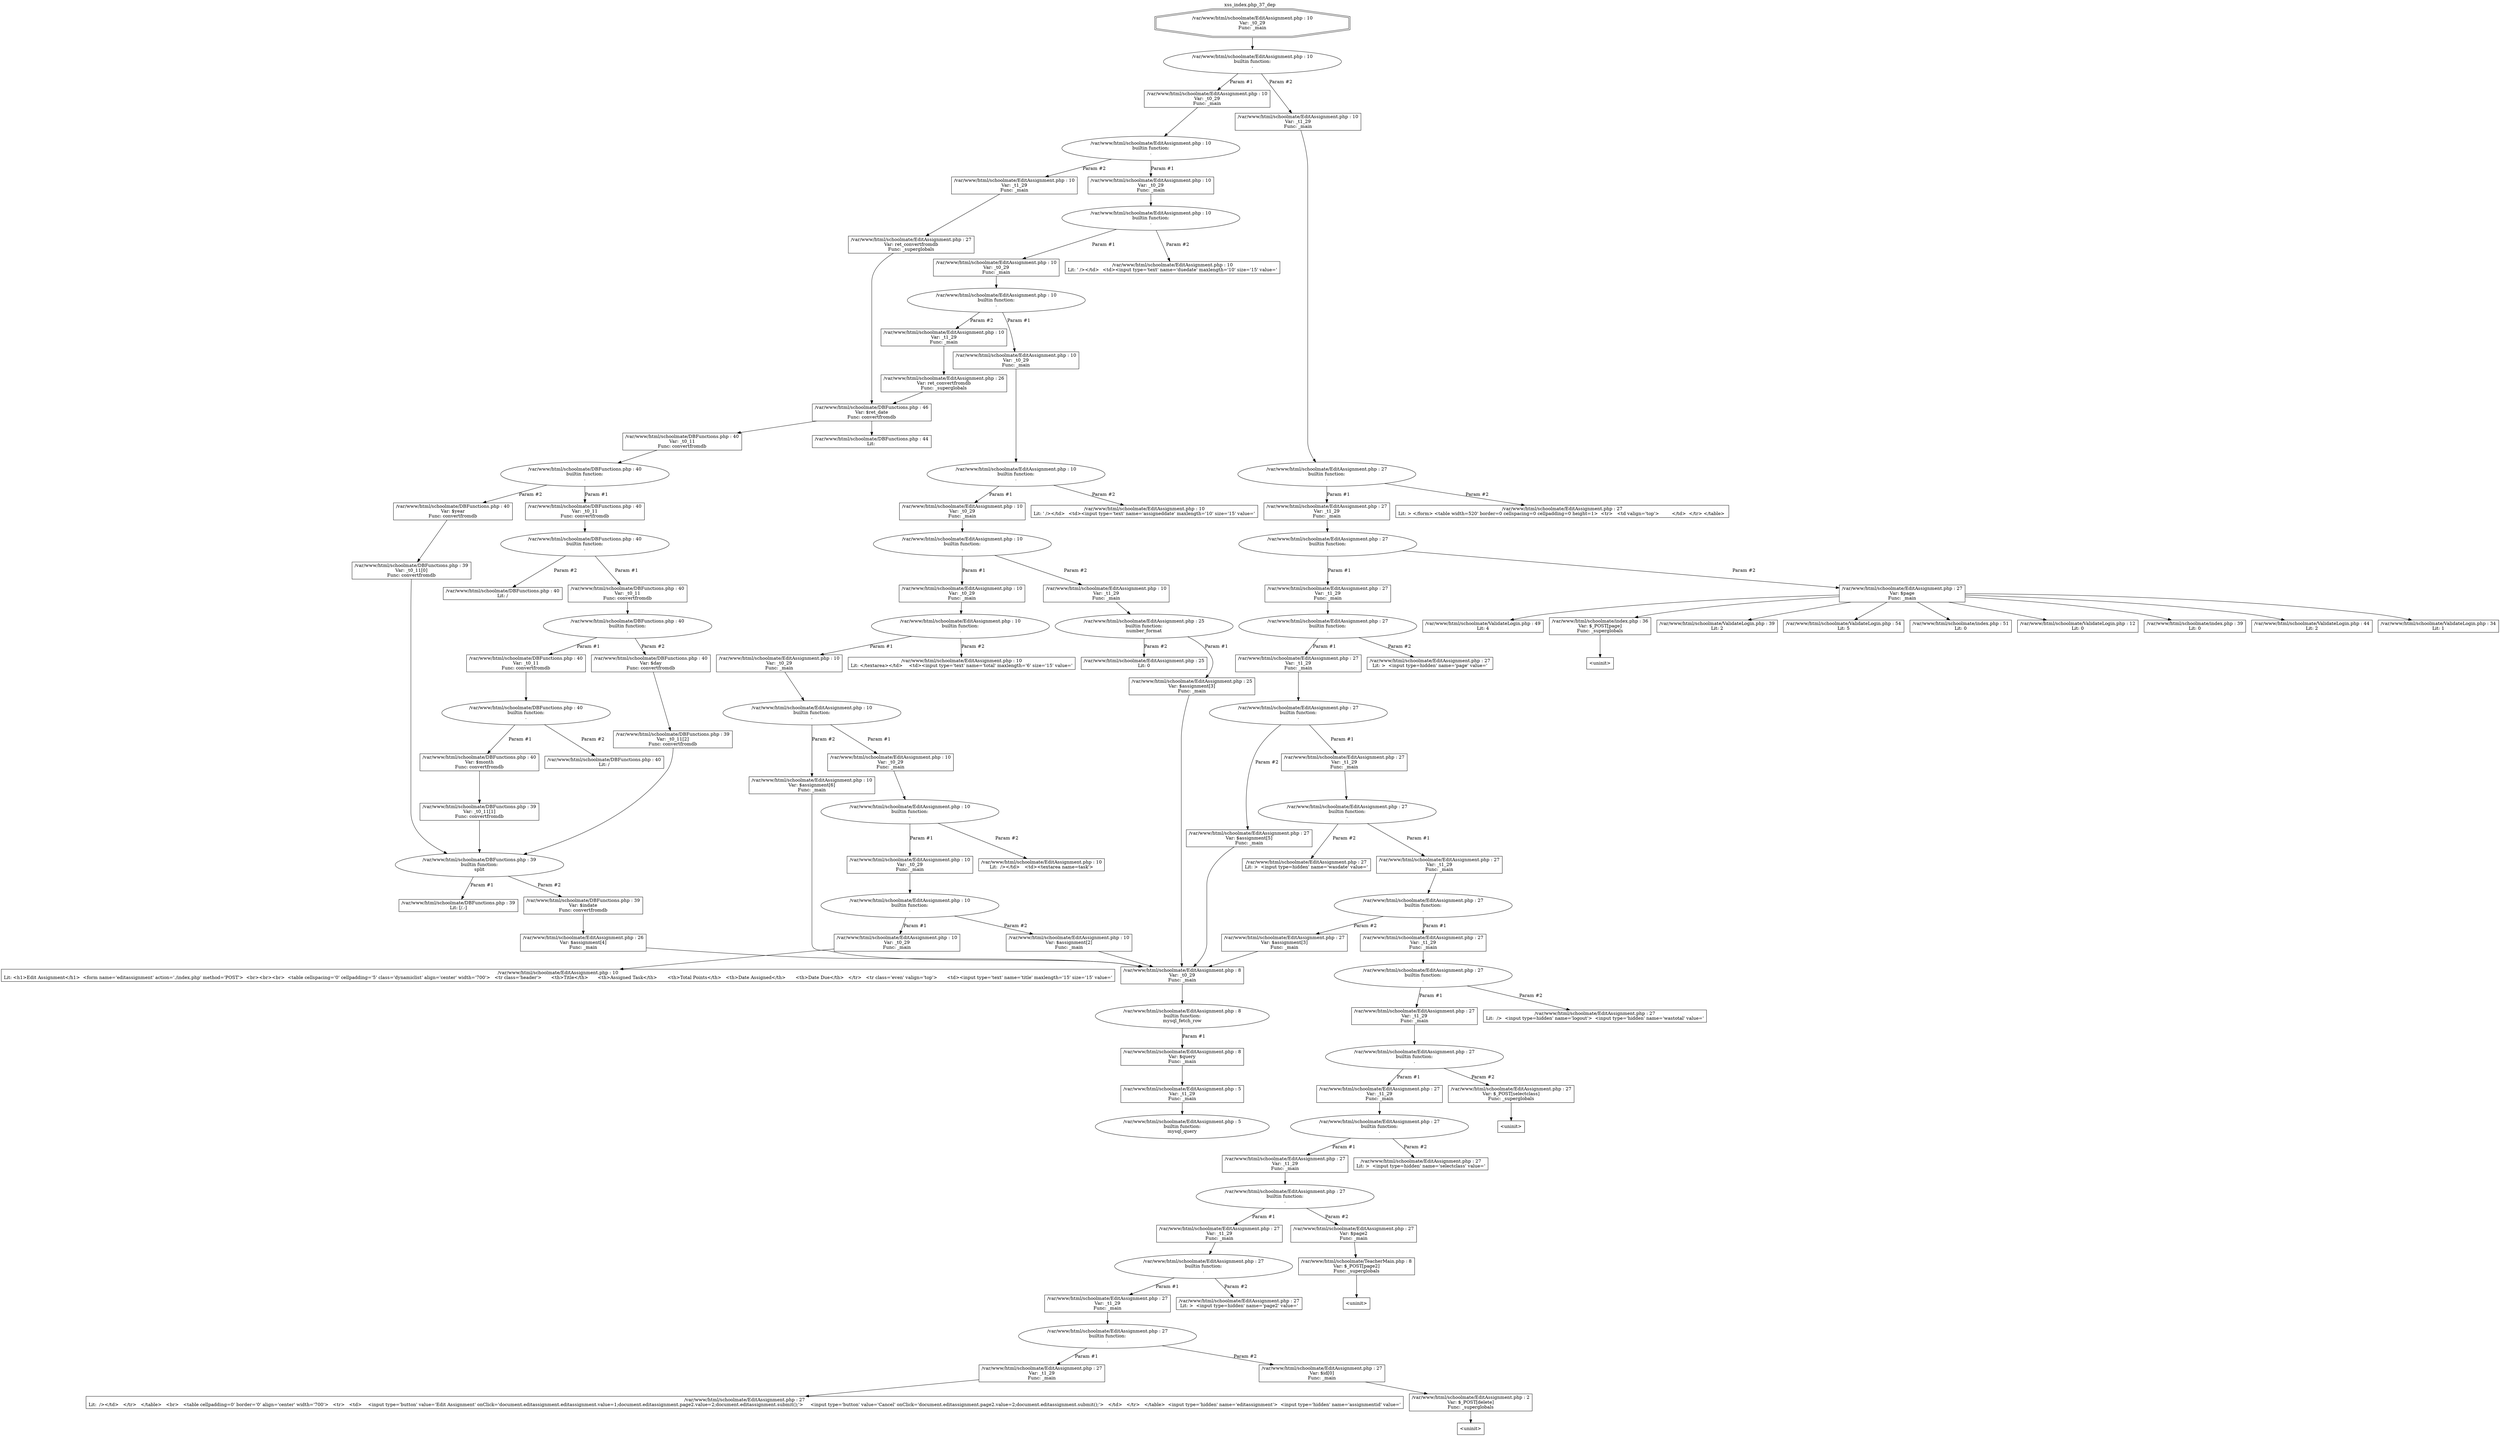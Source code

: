 digraph cfg {
  label="xss_index.php_37_dep";
  labelloc=t;
  n1 [shape=doubleoctagon, label="/var/www/html/schoolmate/EditAssignment.php : 10\nVar: _t0_29\nFunc: _main\n"];
  n2 [shape=ellipse, label="/var/www/html/schoolmate/EditAssignment.php : 10\nbuiltin function:\n.\n"];
  n3 [shape=box, label="/var/www/html/schoolmate/EditAssignment.php : 10\nVar: _t0_29\nFunc: _main\n"];
  n4 [shape=ellipse, label="/var/www/html/schoolmate/EditAssignment.php : 10\nbuiltin function:\n.\n"];
  n5 [shape=box, label="/var/www/html/schoolmate/EditAssignment.php : 10\nVar: _t0_29\nFunc: _main\n"];
  n6 [shape=ellipse, label="/var/www/html/schoolmate/EditAssignment.php : 10\nbuiltin function:\n.\n"];
  n7 [shape=box, label="/var/www/html/schoolmate/EditAssignment.php : 10\nVar: _t0_29\nFunc: _main\n"];
  n8 [shape=ellipse, label="/var/www/html/schoolmate/EditAssignment.php : 10\nbuiltin function:\n.\n"];
  n9 [shape=box, label="/var/www/html/schoolmate/EditAssignment.php : 10\nVar: _t0_29\nFunc: _main\n"];
  n10 [shape=ellipse, label="/var/www/html/schoolmate/EditAssignment.php : 10\nbuiltin function:\n.\n"];
  n11 [shape=box, label="/var/www/html/schoolmate/EditAssignment.php : 10\nVar: _t0_29\nFunc: _main\n"];
  n12 [shape=ellipse, label="/var/www/html/schoolmate/EditAssignment.php : 10\nbuiltin function:\n.\n"];
  n13 [shape=box, label="/var/www/html/schoolmate/EditAssignment.php : 10\nVar: _t0_29\nFunc: _main\n"];
  n14 [shape=ellipse, label="/var/www/html/schoolmate/EditAssignment.php : 10\nbuiltin function:\n.\n"];
  n15 [shape=box, label="/var/www/html/schoolmate/EditAssignment.php : 10\nVar: _t0_29\nFunc: _main\n"];
  n16 [shape=ellipse, label="/var/www/html/schoolmate/EditAssignment.php : 10\nbuiltin function:\n.\n"];
  n17 [shape=box, label="/var/www/html/schoolmate/EditAssignment.php : 10\nVar: _t0_29\nFunc: _main\n"];
  n18 [shape=ellipse, label="/var/www/html/schoolmate/EditAssignment.php : 10\nbuiltin function:\n.\n"];
  n19 [shape=box, label="/var/www/html/schoolmate/EditAssignment.php : 10\nVar: _t0_29\nFunc: _main\n"];
  n20 [shape=ellipse, label="/var/www/html/schoolmate/EditAssignment.php : 10\nbuiltin function:\n.\n"];
  n21 [shape=box, label="/var/www/html/schoolmate/EditAssignment.php : 10\nVar: _t0_29\nFunc: _main\n"];
  n22 [shape=box, label="/var/www/html/schoolmate/EditAssignment.php : 10\nLit: <h1>Edit Assignment</h1>  <form name='editassignment' action='./index.php' method='POST'>  <br><br><br>  <table cellspacing='0' cellpadding='5' class='dynamiclist' align='center' width='700'>   <tr class='header'>	<th>Title</th>	<th>Assigned Task</th>	<th>Total Points</th>	<th>Date Assigned</th>	<th>Date Due</th>   </tr>   <tr class='even' valign='top'>	<td><input type='text' name='title' maxlength='15' size='15' value='\n"];
  n23 [shape=box, label="/var/www/html/schoolmate/EditAssignment.php : 10\nVar: $assignment[2]\nFunc: _main\n"];
  n24 [shape=box, label="/var/www/html/schoolmate/EditAssignment.php : 8\nVar: _t0_29\nFunc: _main\n"];
  n25 [shape=ellipse, label="/var/www/html/schoolmate/EditAssignment.php : 8\nbuiltin function:\nmysql_fetch_row\n"];
  n26 [shape=box, label="/var/www/html/schoolmate/EditAssignment.php : 8\nVar: $query\nFunc: _main\n"];
  n27 [shape=box, label="/var/www/html/schoolmate/EditAssignment.php : 5\nVar: _t1_29\nFunc: _main\n"];
  n28 [shape=ellipse, label="/var/www/html/schoolmate/EditAssignment.php : 5\nbuiltin function:\nmysql_query\n"];
  n29 [shape=box, label="/var/www/html/schoolmate/EditAssignment.php : 10\nLit:  /></td>	<td><textarea name=task'>\n"];
  n30 [shape=box, label="/var/www/html/schoolmate/EditAssignment.php : 10\nVar: $assignment[6]\nFunc: _main\n"];
  n31 [shape=box, label="/var/www/html/schoolmate/EditAssignment.php : 10\nLit: </textarea></td>	<td><input type='text' name='total' maxlength='6' size='15' value='\n"];
  n32 [shape=box, label="/var/www/html/schoolmate/EditAssignment.php : 10\nVar: _t1_29\nFunc: _main\n"];
  n33 [shape=ellipse, label="/var/www/html/schoolmate/EditAssignment.php : 25\nbuiltin function:\nnumber_format\n"];
  n34 [shape=box, label="/var/www/html/schoolmate/EditAssignment.php : 25\nVar: $assignment[3]\nFunc: _main\n"];
  n35 [shape=box, label="/var/www/html/schoolmate/EditAssignment.php : 25\nLit: 0\n"];
  n36 [shape=box, label="/var/www/html/schoolmate/EditAssignment.php : 10\nLit: ' /></td>	<td><input type='text' name='assigneddate' maxlength='10' size='15' value='\n"];
  n37 [shape=box, label="/var/www/html/schoolmate/EditAssignment.php : 10\nVar: _t1_29\nFunc: _main\n"];
  n38 [shape=box, label="/var/www/html/schoolmate/EditAssignment.php : 26\nVar: ret_convertfromdb\nFunc: _superglobals\n"];
  n39 [shape=box, label="/var/www/html/schoolmate/DBFunctions.php : 46\nVar: $ret_date\nFunc: convertfromdb\n"];
  n40 [shape=box, label="/var/www/html/schoolmate/DBFunctions.php : 44\nLit: \n"];
  n41 [shape=box, label="/var/www/html/schoolmate/DBFunctions.php : 40\nVar: _t0_11\nFunc: convertfromdb\n"];
  n42 [shape=ellipse, label="/var/www/html/schoolmate/DBFunctions.php : 40\nbuiltin function:\n.\n"];
  n43 [shape=box, label="/var/www/html/schoolmate/DBFunctions.php : 40\nVar: _t0_11\nFunc: convertfromdb\n"];
  n44 [shape=ellipse, label="/var/www/html/schoolmate/DBFunctions.php : 40\nbuiltin function:\n.\n"];
  n45 [shape=box, label="/var/www/html/schoolmate/DBFunctions.php : 40\nVar: _t0_11\nFunc: convertfromdb\n"];
  n46 [shape=ellipse, label="/var/www/html/schoolmate/DBFunctions.php : 40\nbuiltin function:\n.\n"];
  n47 [shape=box, label="/var/www/html/schoolmate/DBFunctions.php : 40\nVar: _t0_11\nFunc: convertfromdb\n"];
  n48 [shape=ellipse, label="/var/www/html/schoolmate/DBFunctions.php : 40\nbuiltin function:\n.\n"];
  n49 [shape=box, label="/var/www/html/schoolmate/DBFunctions.php : 40\nVar: $month\nFunc: convertfromdb\n"];
  n50 [shape=box, label="/var/www/html/schoolmate/DBFunctions.php : 39\nVar: _t0_11[1]\nFunc: convertfromdb\n"];
  n51 [shape=ellipse, label="/var/www/html/schoolmate/DBFunctions.php : 39\nbuiltin function:\nsplit\n"];
  n52 [shape=box, label="/var/www/html/schoolmate/DBFunctions.php : 39\nLit: [/.-]\n"];
  n53 [shape=box, label="/var/www/html/schoolmate/DBFunctions.php : 39\nVar: $indate\nFunc: convertfromdb\n"];
  n54 [shape=box, label="/var/www/html/schoolmate/EditAssignment.php : 26\nVar: $assignment[4]\nFunc: _main\n"];
  n55 [shape=box, label="/var/www/html/schoolmate/DBFunctions.php : 40\nLit: /\n"];
  n56 [shape=box, label="/var/www/html/schoolmate/DBFunctions.php : 40\nVar: $day\nFunc: convertfromdb\n"];
  n57 [shape=box, label="/var/www/html/schoolmate/DBFunctions.php : 39\nVar: _t0_11[2]\nFunc: convertfromdb\n"];
  n58 [shape=box, label="/var/www/html/schoolmate/DBFunctions.php : 40\nLit: /\n"];
  n59 [shape=box, label="/var/www/html/schoolmate/DBFunctions.php : 40\nVar: $year\nFunc: convertfromdb\n"];
  n60 [shape=box, label="/var/www/html/schoolmate/DBFunctions.php : 39\nVar: _t0_11[0]\nFunc: convertfromdb\n"];
  n61 [shape=box, label="/var/www/html/schoolmate/EditAssignment.php : 10\nLit: ' /></td>	<td><input type='text' name='duedate' maxlength='10' size='15' value='\n"];
  n62 [shape=box, label="/var/www/html/schoolmate/EditAssignment.php : 10\nVar: _t1_29\nFunc: _main\n"];
  n63 [shape=box, label="/var/www/html/schoolmate/EditAssignment.php : 27\nVar: ret_convertfromdb\nFunc: _superglobals\n"];
  n64 [shape=box, label="/var/www/html/schoolmate/EditAssignment.php : 10\nVar: _t1_29\nFunc: _main\n"];
  n65 [shape=ellipse, label="/var/www/html/schoolmate/EditAssignment.php : 27\nbuiltin function:\n.\n"];
  n66 [shape=box, label="/var/www/html/schoolmate/EditAssignment.php : 27\nVar: _t1_29\nFunc: _main\n"];
  n67 [shape=ellipse, label="/var/www/html/schoolmate/EditAssignment.php : 27\nbuiltin function:\n.\n"];
  n68 [shape=box, label="/var/www/html/schoolmate/EditAssignment.php : 27\nVar: _t1_29\nFunc: _main\n"];
  n69 [shape=ellipse, label="/var/www/html/schoolmate/EditAssignment.php : 27\nbuiltin function:\n.\n"];
  n70 [shape=box, label="/var/www/html/schoolmate/EditAssignment.php : 27\nVar: _t1_29\nFunc: _main\n"];
  n71 [shape=ellipse, label="/var/www/html/schoolmate/EditAssignment.php : 27\nbuiltin function:\n.\n"];
  n72 [shape=box, label="/var/www/html/schoolmate/EditAssignment.php : 27\nVar: _t1_29\nFunc: _main\n"];
  n73 [shape=ellipse, label="/var/www/html/schoolmate/EditAssignment.php : 27\nbuiltin function:\n.\n"];
  n74 [shape=box, label="/var/www/html/schoolmate/EditAssignment.php : 27\nVar: _t1_29\nFunc: _main\n"];
  n75 [shape=ellipse, label="/var/www/html/schoolmate/EditAssignment.php : 27\nbuiltin function:\n.\n"];
  n76 [shape=box, label="/var/www/html/schoolmate/EditAssignment.php : 27\nVar: _t1_29\nFunc: _main\n"];
  n77 [shape=ellipse, label="/var/www/html/schoolmate/EditAssignment.php : 27\nbuiltin function:\n.\n"];
  n78 [shape=box, label="/var/www/html/schoolmate/EditAssignment.php : 27\nVar: _t1_29\nFunc: _main\n"];
  n79 [shape=ellipse, label="/var/www/html/schoolmate/EditAssignment.php : 27\nbuiltin function:\n.\n"];
  n80 [shape=box, label="/var/www/html/schoolmate/EditAssignment.php : 27\nVar: _t1_29\nFunc: _main\n"];
  n81 [shape=ellipse, label="/var/www/html/schoolmate/EditAssignment.php : 27\nbuiltin function:\n.\n"];
  n82 [shape=box, label="/var/www/html/schoolmate/EditAssignment.php : 27\nVar: _t1_29\nFunc: _main\n"];
  n83 [shape=ellipse, label="/var/www/html/schoolmate/EditAssignment.php : 27\nbuiltin function:\n.\n"];
  n84 [shape=box, label="/var/www/html/schoolmate/EditAssignment.php : 27\nVar: _t1_29\nFunc: _main\n"];
  n85 [shape=ellipse, label="/var/www/html/schoolmate/EditAssignment.php : 27\nbuiltin function:\n.\n"];
  n86 [shape=box, label="/var/www/html/schoolmate/EditAssignment.php : 27\nVar: _t1_29\nFunc: _main\n"];
  n87 [shape=ellipse, label="/var/www/html/schoolmate/EditAssignment.php : 27\nbuiltin function:\n.\n"];
  n88 [shape=box, label="/var/www/html/schoolmate/EditAssignment.php : 27\nVar: _t1_29\nFunc: _main\n"];
  n89 [shape=box, label="/var/www/html/schoolmate/EditAssignment.php : 27\nLit:  /></td>   </tr>   </table>   <br>   <table cellpadding=0' border='0' align='center' width='700'>   <tr>   <td>	<input type='button' value='Edit Assignment' onClick='document.editassignment.editassignment.value=1;document.editassignment.page2.value=2;document.editassignment.submit();'>	<input type='button' value='Cancel' onClick='document.editassignment.page2.value=2;document.editassignment.submit();'>   </td>   </tr>   </table>  <input type='hidden' name='editassignment'>  <input type='hidden' name='assignmentid' value='\n"];
  n90 [shape=box, label="/var/www/html/schoolmate/EditAssignment.php : 27\nVar: $id[0]\nFunc: _main\n"];
  n91 [shape=box, label="/var/www/html/schoolmate/EditAssignment.php : 2\nVar: $_POST[delete]\nFunc: _superglobals\n"];
  n92 [shape=box, label="<uninit>"];
  n93 [shape=box, label="/var/www/html/schoolmate/EditAssignment.php : 27\nLit: >  <input type=hidden' name='page2' value='\n"];
  n94 [shape=box, label="/var/www/html/schoolmate/EditAssignment.php : 27\nVar: $page2\nFunc: _main\n"];
  n95 [shape=box, label="/var/www/html/schoolmate/TeacherMain.php : 8\nVar: $_POST[page2]\nFunc: _superglobals\n"];
  n96 [shape=box, label="<uninit>"];
  n97 [shape=box, label="/var/www/html/schoolmate/EditAssignment.php : 27\nLit: >  <input type=hidden' name='selectclass' value='\n"];
  n98 [shape=box, label="/var/www/html/schoolmate/EditAssignment.php : 27\nVar: $_POST[selectclass]\nFunc: _superglobals\n"];
  n99 [shape=box, label="<uninit>"];
  n100 [shape=box, label="/var/www/html/schoolmate/EditAssignment.php : 27\nLit:  />  <input type=hidden' name='logout'>  <input type='hidden' name='wastotal' value='\n"];
  n101 [shape=box, label="/var/www/html/schoolmate/EditAssignment.php : 27\nVar: $assignment[3]\nFunc: _main\n"];
  n102 [shape=box, label="/var/www/html/schoolmate/EditAssignment.php : 27\nLit: >  <input type=hidden' name='wasdate' value='\n"];
  n103 [shape=box, label="/var/www/html/schoolmate/EditAssignment.php : 27\nVar: $assignment[5]\nFunc: _main\n"];
  n104 [shape=box, label="/var/www/html/schoolmate/EditAssignment.php : 27\nLit: >  <input type=hidden' name='page' value='\n"];
  n105 [shape=box, label="/var/www/html/schoolmate/EditAssignment.php : 27\nVar: $page\nFunc: _main\n"];
  n106 [shape=box, label="/var/www/html/schoolmate/ValidateLogin.php : 49\nLit: 4\n"];
  n107 [shape=box, label="/var/www/html/schoolmate/index.php : 36\nVar: $_POST[page]\nFunc: _superglobals\n"];
  n108 [shape=box, label="<uninit>"];
  n109 [shape=box, label="/var/www/html/schoolmate/ValidateLogin.php : 39\nLit: 2\n"];
  n110 [shape=box, label="/var/www/html/schoolmate/ValidateLogin.php : 54\nLit: 5\n"];
  n111 [shape=box, label="/var/www/html/schoolmate/index.php : 51\nLit: 0\n"];
  n112 [shape=box, label="/var/www/html/schoolmate/ValidateLogin.php : 12\nLit: 0\n"];
  n113 [shape=box, label="/var/www/html/schoolmate/index.php : 39\nLit: 0\n"];
  n114 [shape=box, label="/var/www/html/schoolmate/ValidateLogin.php : 44\nLit: 2\n"];
  n115 [shape=box, label="/var/www/html/schoolmate/ValidateLogin.php : 34\nLit: 1\n"];
  n116 [shape=box, label="/var/www/html/schoolmate/EditAssignment.php : 27\nLit: > </form> <table width=520' border=0 cellspacing=0 cellpadding=0 height=1>  <tr>   <td valign='top'>	&nbsp;   </td>  </tr> </table> \n"];
  n1 -> n2;
  n3 -> n4;
  n5 -> n6;
  n7 -> n8;
  n9 -> n10;
  n11 -> n12;
  n13 -> n14;
  n15 -> n16;
  n17 -> n18;
  n19 -> n20;
  n21 -> n22;
  n20 -> n21[label="Param #1"];
  n20 -> n23[label="Param #2"];
  n24 -> n25;
  n27 -> n28;
  n26 -> n27;
  n25 -> n26[label="Param #1"];
  n23 -> n24;
  n18 -> n19[label="Param #1"];
  n18 -> n29[label="Param #2"];
  n16 -> n17[label="Param #1"];
  n16 -> n30[label="Param #2"];
  n30 -> n24;
  n14 -> n15[label="Param #1"];
  n14 -> n31[label="Param #2"];
  n12 -> n13[label="Param #1"];
  n12 -> n32[label="Param #2"];
  n32 -> n33;
  n34 -> n24;
  n33 -> n34[label="Param #1"];
  n33 -> n35[label="Param #2"];
  n10 -> n11[label="Param #1"];
  n10 -> n36[label="Param #2"];
  n8 -> n9[label="Param #1"];
  n8 -> n37[label="Param #2"];
  n39 -> n40;
  n39 -> n41;
  n41 -> n42;
  n43 -> n44;
  n45 -> n46;
  n47 -> n48;
  n50 -> n51;
  n51 -> n52[label="Param #1"];
  n51 -> n53[label="Param #2"];
  n54 -> n24;
  n53 -> n54;
  n49 -> n50;
  n48 -> n49[label="Param #1"];
  n48 -> n55[label="Param #2"];
  n46 -> n47[label="Param #1"];
  n46 -> n56[label="Param #2"];
  n57 -> n51;
  n56 -> n57;
  n44 -> n45[label="Param #1"];
  n44 -> n58[label="Param #2"];
  n42 -> n43[label="Param #1"];
  n42 -> n59[label="Param #2"];
  n60 -> n51;
  n59 -> n60;
  n38 -> n39;
  n37 -> n38;
  n6 -> n7[label="Param #1"];
  n6 -> n61[label="Param #2"];
  n4 -> n5[label="Param #1"];
  n4 -> n62[label="Param #2"];
  n63 -> n39;
  n62 -> n63;
  n2 -> n3[label="Param #1"];
  n2 -> n64[label="Param #2"];
  n64 -> n65;
  n66 -> n67;
  n68 -> n69;
  n70 -> n71;
  n72 -> n73;
  n74 -> n75;
  n76 -> n77;
  n78 -> n79;
  n80 -> n81;
  n82 -> n83;
  n84 -> n85;
  n86 -> n87;
  n88 -> n89;
  n87 -> n88[label="Param #1"];
  n87 -> n90[label="Param #2"];
  n91 -> n92;
  n90 -> n91;
  n85 -> n86[label="Param #1"];
  n85 -> n93[label="Param #2"];
  n83 -> n84[label="Param #1"];
  n83 -> n94[label="Param #2"];
  n95 -> n96;
  n94 -> n95;
  n81 -> n82[label="Param #1"];
  n81 -> n97[label="Param #2"];
  n79 -> n80[label="Param #1"];
  n79 -> n98[label="Param #2"];
  n98 -> n99;
  n77 -> n78[label="Param #1"];
  n77 -> n100[label="Param #2"];
  n75 -> n76[label="Param #1"];
  n75 -> n101[label="Param #2"];
  n101 -> n24;
  n73 -> n74[label="Param #1"];
  n73 -> n102[label="Param #2"];
  n71 -> n72[label="Param #1"];
  n71 -> n103[label="Param #2"];
  n103 -> n24;
  n69 -> n70[label="Param #1"];
  n69 -> n104[label="Param #2"];
  n67 -> n68[label="Param #1"];
  n67 -> n105[label="Param #2"];
  n105 -> n106;
  n105 -> n107;
  n105 -> n109;
  n105 -> n110;
  n105 -> n111;
  n105 -> n112;
  n105 -> n113;
  n105 -> n114;
  n105 -> n115;
  n107 -> n108;
  n65 -> n66[label="Param #1"];
  n65 -> n116[label="Param #2"];
}
